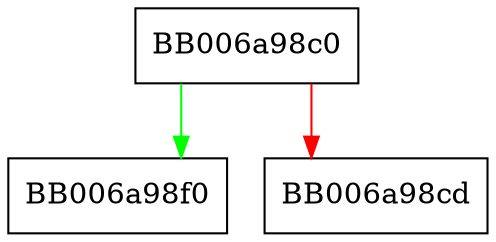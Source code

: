 digraph md5_newctx {
  node [shape="box"];
  graph [splines=ortho];
  BB006a98c0 -> BB006a98f0 [color="green"];
  BB006a98c0 -> BB006a98cd [color="red"];
}